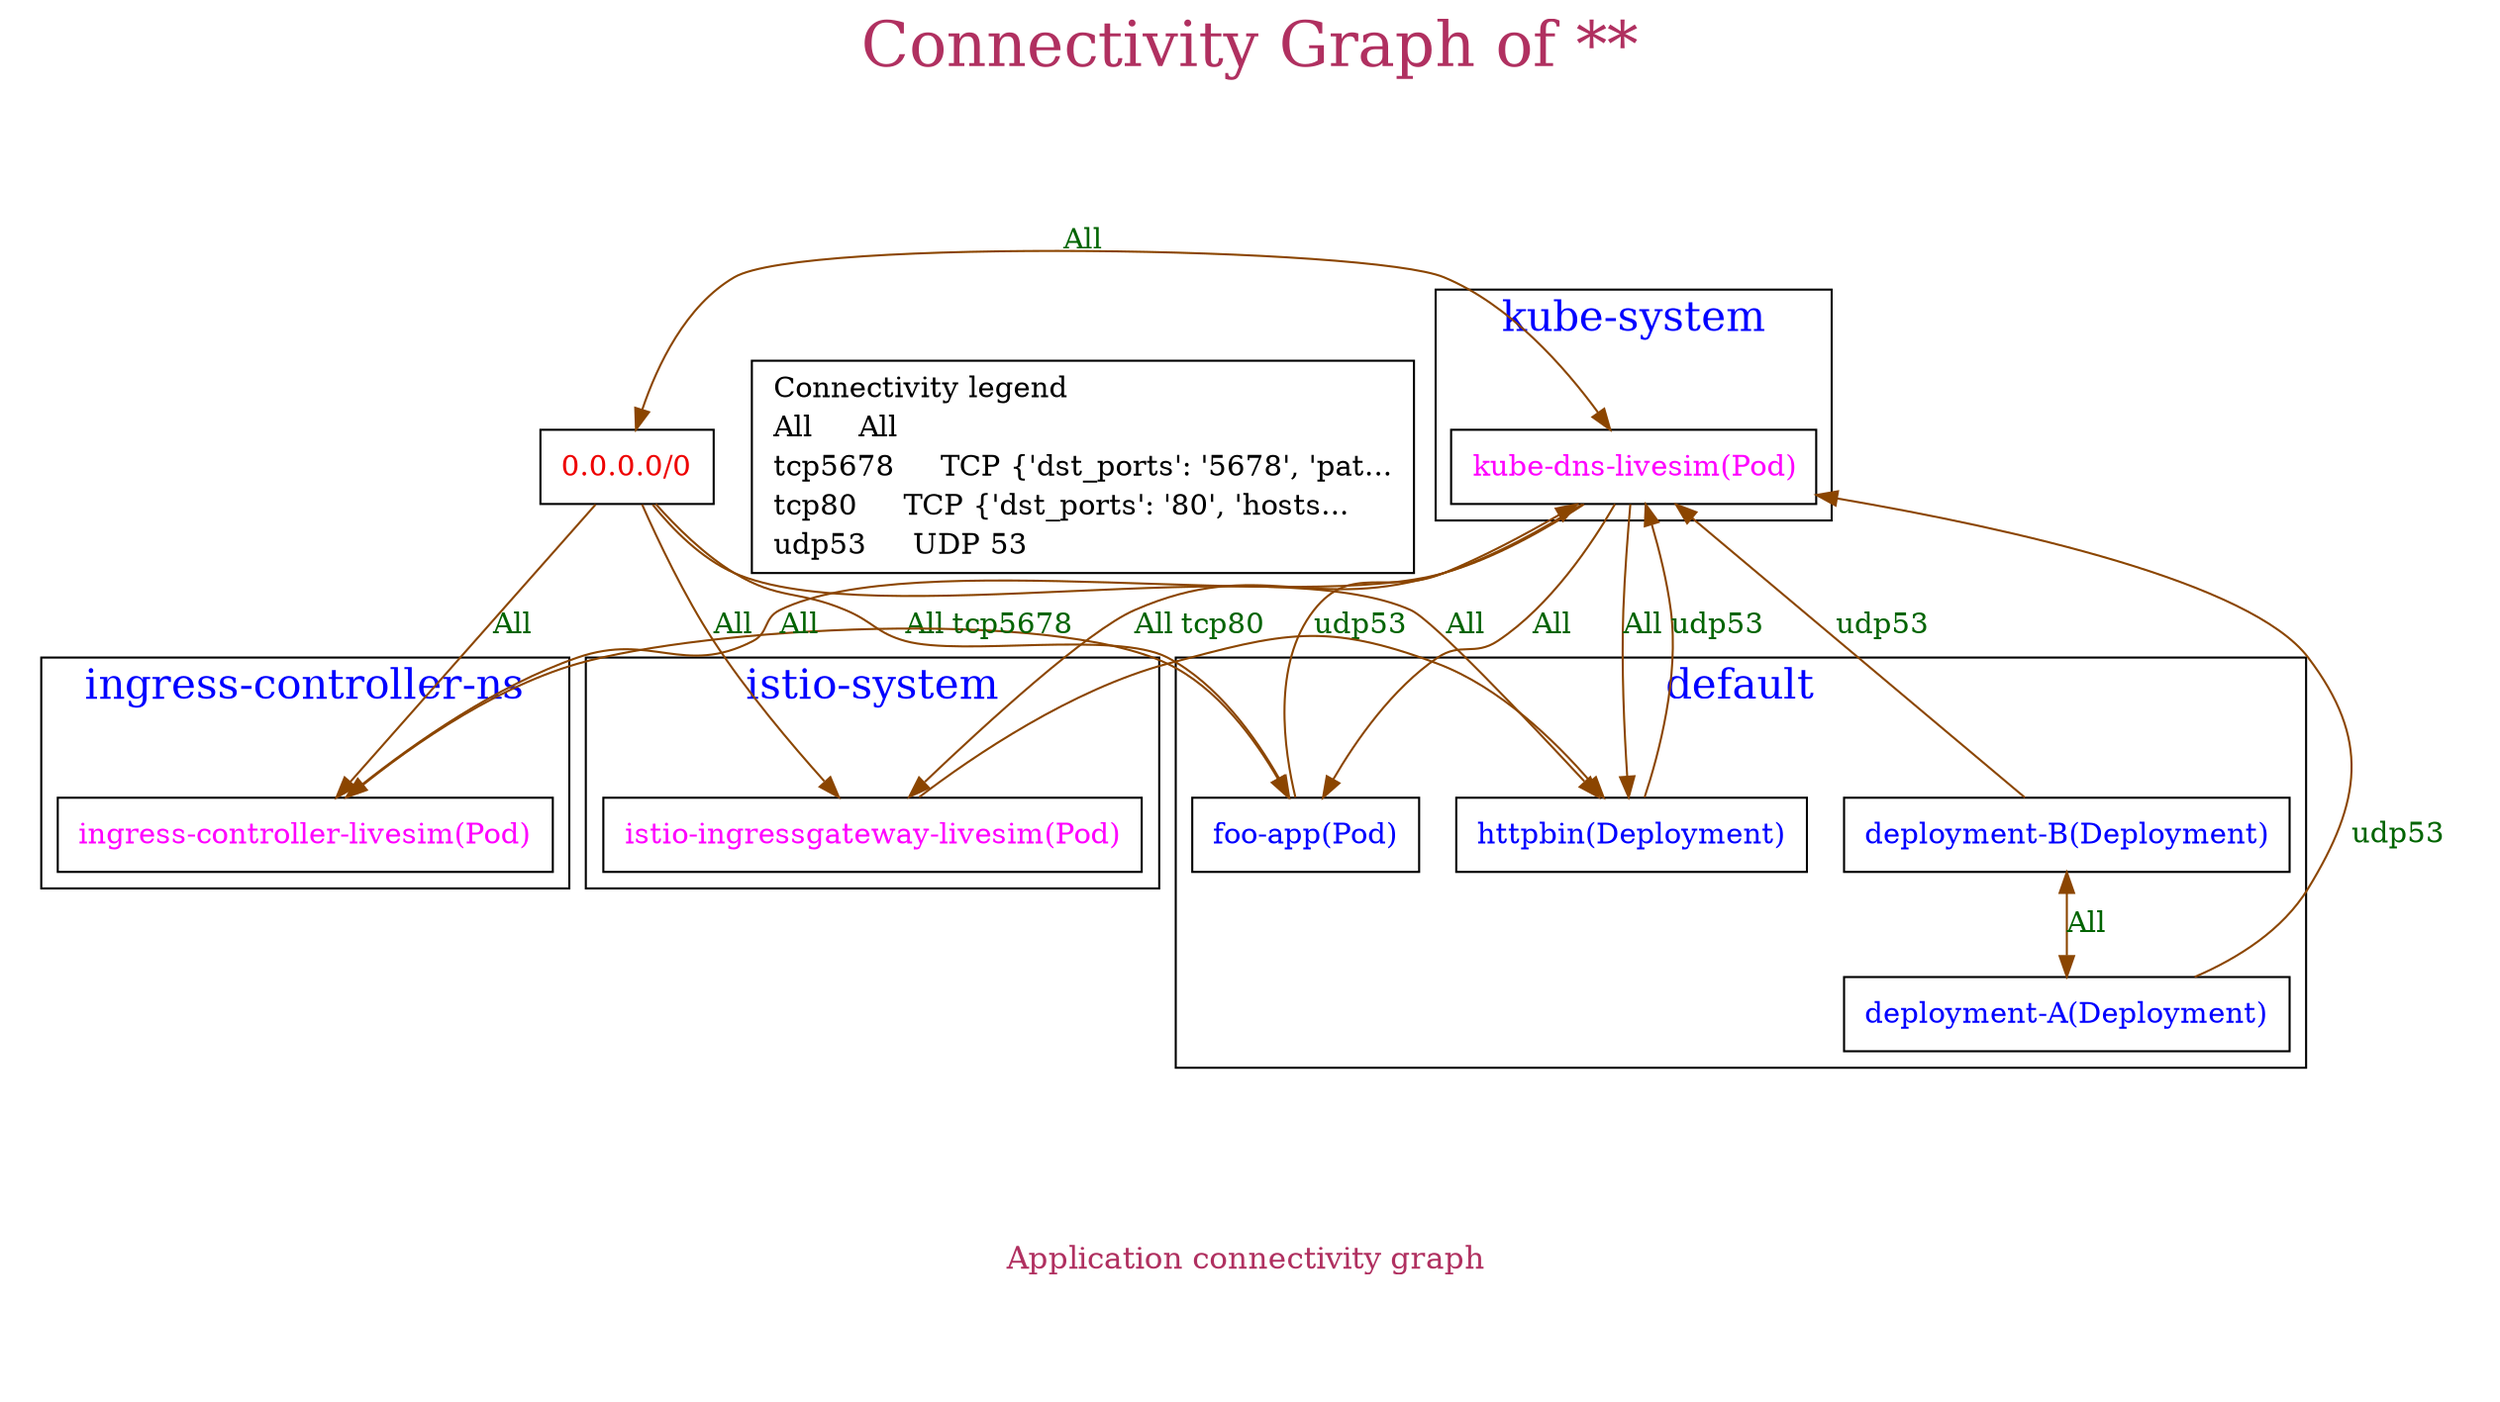 // The Connectivity Graph of **
digraph {
	label="Connectivity Graph of **"	labelloc = "t"
	fontsize=30
	fontcolor=maroon
	subgraph cluster_map_explanation {
	dict_box [label=<<table border="0" cellspacing="0"><tr><td  align="text">Connectivity legend<br align="left" /></td></tr><tr><td align="text" tooltip="All" href="bogus">All     All<br align="left" /></td></tr><tr><td align="text" tooltip="TCP {'dst_ports': '5678', 'paths': '/foo(/*)?'}" href="bogus">tcp5678     TCP {'dst_ports': '5678', 'pat...<br align="left" /></td></tr><tr><td align="text" tooltip="TCP {'dst_ports': '80', 'hosts': 'httpbin.example.com', 'paths': '(/status(/*)?)|(/delay(/*)?)'}" href="bogus">tcp80     TCP {'dst_ports': '80', 'hosts...<br align="left" /></td></tr><tr><td align="text" tooltip="UDP 53" href="bogus">udp53     UDP 53<br align="left" /></td></tr></table>> shape=box]
	"0.0.0.0/0" [label=<<table border="0" cellspacing="0"><tr><td>0.0.0.0/0</td></tr></table>> shape=box fontcolor=red2 tooltip="IP Block"]
subgraph cluster_default_namespace{
	label="default"
	fontsize=20
	fontcolor=blue
	tooltip="Namespace"
	"default/deployment-A(Deployment)" [label=<<table border="0" cellspacing="0"><tr><td>deployment-A(Deployment)</td></tr></table>> shape=box fontcolor=blue tooltip="Workload"]
	"default/deployment-B(Deployment)" [label=<<table border="0" cellspacing="0"><tr><td>deployment-B(Deployment)</td></tr></table>> shape=box fontcolor=blue tooltip="Workload"]
	"default/foo-app(Pod)" [label=<<table border="0" cellspacing="0"><tr><td>foo-app(Pod)</td></tr></table>> shape=box fontcolor=blue tooltip="Workload"]
	"default/httpbin(Deployment)" [label=<<table border="0" cellspacing="0"><tr><td>httpbin(Deployment)</td></tr></table>> shape=box fontcolor=blue tooltip="Workload"]
}
subgraph cluster_ingress_controller_ns_namespace{
	label="ingress-controller-ns"
	fontsize=20
	fontcolor=blue
	tooltip="Namespace"
	"ingress-controller-ns/ingress-controller-livesim(Pod)" [label=<<table border="0" cellspacing="0"><tr><td>ingress-controller-livesim(Pod)</td></tr></table>> shape=box fontcolor=magenta tooltip="Automatically added workload"]
}
subgraph cluster_istio_system_namespace{
	label="istio-system"
	fontsize=20
	fontcolor=blue
	tooltip="Namespace"
	"istio-system/istio-ingressgateway-livesim(Pod)" [label=<<table border="0" cellspacing="0"><tr><td>istio-ingressgateway-livesim(Pod)</td></tr></table>> shape=box fontcolor=magenta tooltip="Automatically added workload"]
}
subgraph cluster_kube_system_namespace{
	label="kube-system"
	fontsize=20
	fontcolor=blue
	tooltip="Namespace"
	"kube-system/kube-dns-livesim(Pod)" [label=<<table border="0" cellspacing="0"><tr><td>kube-dns-livesim(Pod)</td></tr></table>> shape=box fontcolor=magenta tooltip="Automatically added workload"]
}
	"0.0.0.0/0" -> "default/foo-app(Pod)"[label="All" labeltooltip="All" color=darkorange4 fontcolor=darkgreen dir=both arrowhead=normal arrowtail=none]
	"0.0.0.0/0" -> "default/httpbin(Deployment)"[label="All" labeltooltip="All" color=darkorange4 fontcolor=darkgreen dir=both arrowhead=normal arrowtail=none]
	"0.0.0.0/0" -> "ingress-controller-ns/ingress-controller-livesim(Pod)"[label="All" labeltooltip="All" color=darkorange4 fontcolor=darkgreen dir=both arrowhead=normal arrowtail=none]
	"0.0.0.0/0" -> "istio-system/istio-ingressgateway-livesim(Pod)"[label="All" labeltooltip="All" color=darkorange4 fontcolor=darkgreen dir=both arrowhead=normal arrowtail=none]
	"default/deployment-A(Deployment)" -> "kube-system/kube-dns-livesim(Pod)"[label="udp53" labeltooltip="UDP 53" color=darkorange4 fontcolor=darkgreen dir=both arrowhead=normal arrowtail=none]
	"default/deployment-B(Deployment)" -> "default/deployment-A(Deployment)"[label="All" labeltooltip="All" color=darkorange4 fontcolor=darkgreen dir=both arrowhead=normal arrowtail=normal]
	"default/deployment-B(Deployment)" -> "kube-system/kube-dns-livesim(Pod)"[label="udp53" labeltooltip="UDP 53" color=darkorange4 fontcolor=darkgreen dir=both arrowhead=normal arrowtail=none]
	"default/foo-app(Pod)" -> "kube-system/kube-dns-livesim(Pod)"[label="udp53" labeltooltip="UDP 53" color=darkorange4 fontcolor=darkgreen dir=both arrowhead=normal arrowtail=none]
	"default/httpbin(Deployment)" -> "kube-system/kube-dns-livesim(Pod)"[label="udp53" labeltooltip="UDP 53" color=darkorange4 fontcolor=darkgreen dir=both arrowhead=normal arrowtail=none]
	"ingress-controller-ns/ingress-controller-livesim(Pod)" -> "default/foo-app(Pod)"[label="tcp5678" labeltooltip="TCP {'dst_ports': '5678', 'paths': '/foo(/*)?'}" color=darkorange4 fontcolor=darkgreen dir=both arrowhead=normal arrowtail=none]
	"istio-system/istio-ingressgateway-livesim(Pod)" -> "default/httpbin(Deployment)"[label="tcp80" labeltooltip="TCP {'dst_ports': '80', 'hosts': 'httpbin.example.com', 'paths': '(/status(/*)?)|(/delay(/*)?)'}" color=darkorange4 fontcolor=darkgreen dir=both arrowhead=normal arrowtail=none]
	"kube-system/kube-dns-livesim(Pod)" -> "0.0.0.0/0"[label="All" labeltooltip="All" color=darkorange4 fontcolor=darkgreen dir=both arrowhead=normal arrowtail=normal]
	"kube-system/kube-dns-livesim(Pod)" -> "default/foo-app(Pod)"[label="All" labeltooltip="All" color=darkorange4 fontcolor=darkgreen dir=both arrowhead=normal arrowtail=none]
	"kube-system/kube-dns-livesim(Pod)" -> "default/httpbin(Deployment)"[label="All" labeltooltip="All" color=darkorange4 fontcolor=darkgreen dir=both arrowhead=normal arrowtail=none]
	"kube-system/kube-dns-livesim(Pod)" -> "ingress-controller-ns/ingress-controller-livesim(Pod)"[label="All" labeltooltip="All" color=darkorange4 fontcolor=darkgreen dir=both arrowhead=normal arrowtail=none]
	"kube-system/kube-dns-livesim(Pod)" -> "istio-system/istio-ingressgateway-livesim(Pod)"[label="All" labeltooltip="All" color=darkorange4 fontcolor=darkgreen dir=both arrowhead=normal arrowtail=none]
	color=white
	label=<<table border="0" cellspacing="0"><tr><td align="text" >Application connectivity graph <br align="left" /></td></tr><tr><td align="text" >  <br align="left" /></td></tr><tr><td align="text" >  <br align="left" /></td></tr></table>>
	labelloc = "b"
	fontsize=15
	fontcolor=maroon
	}
}
